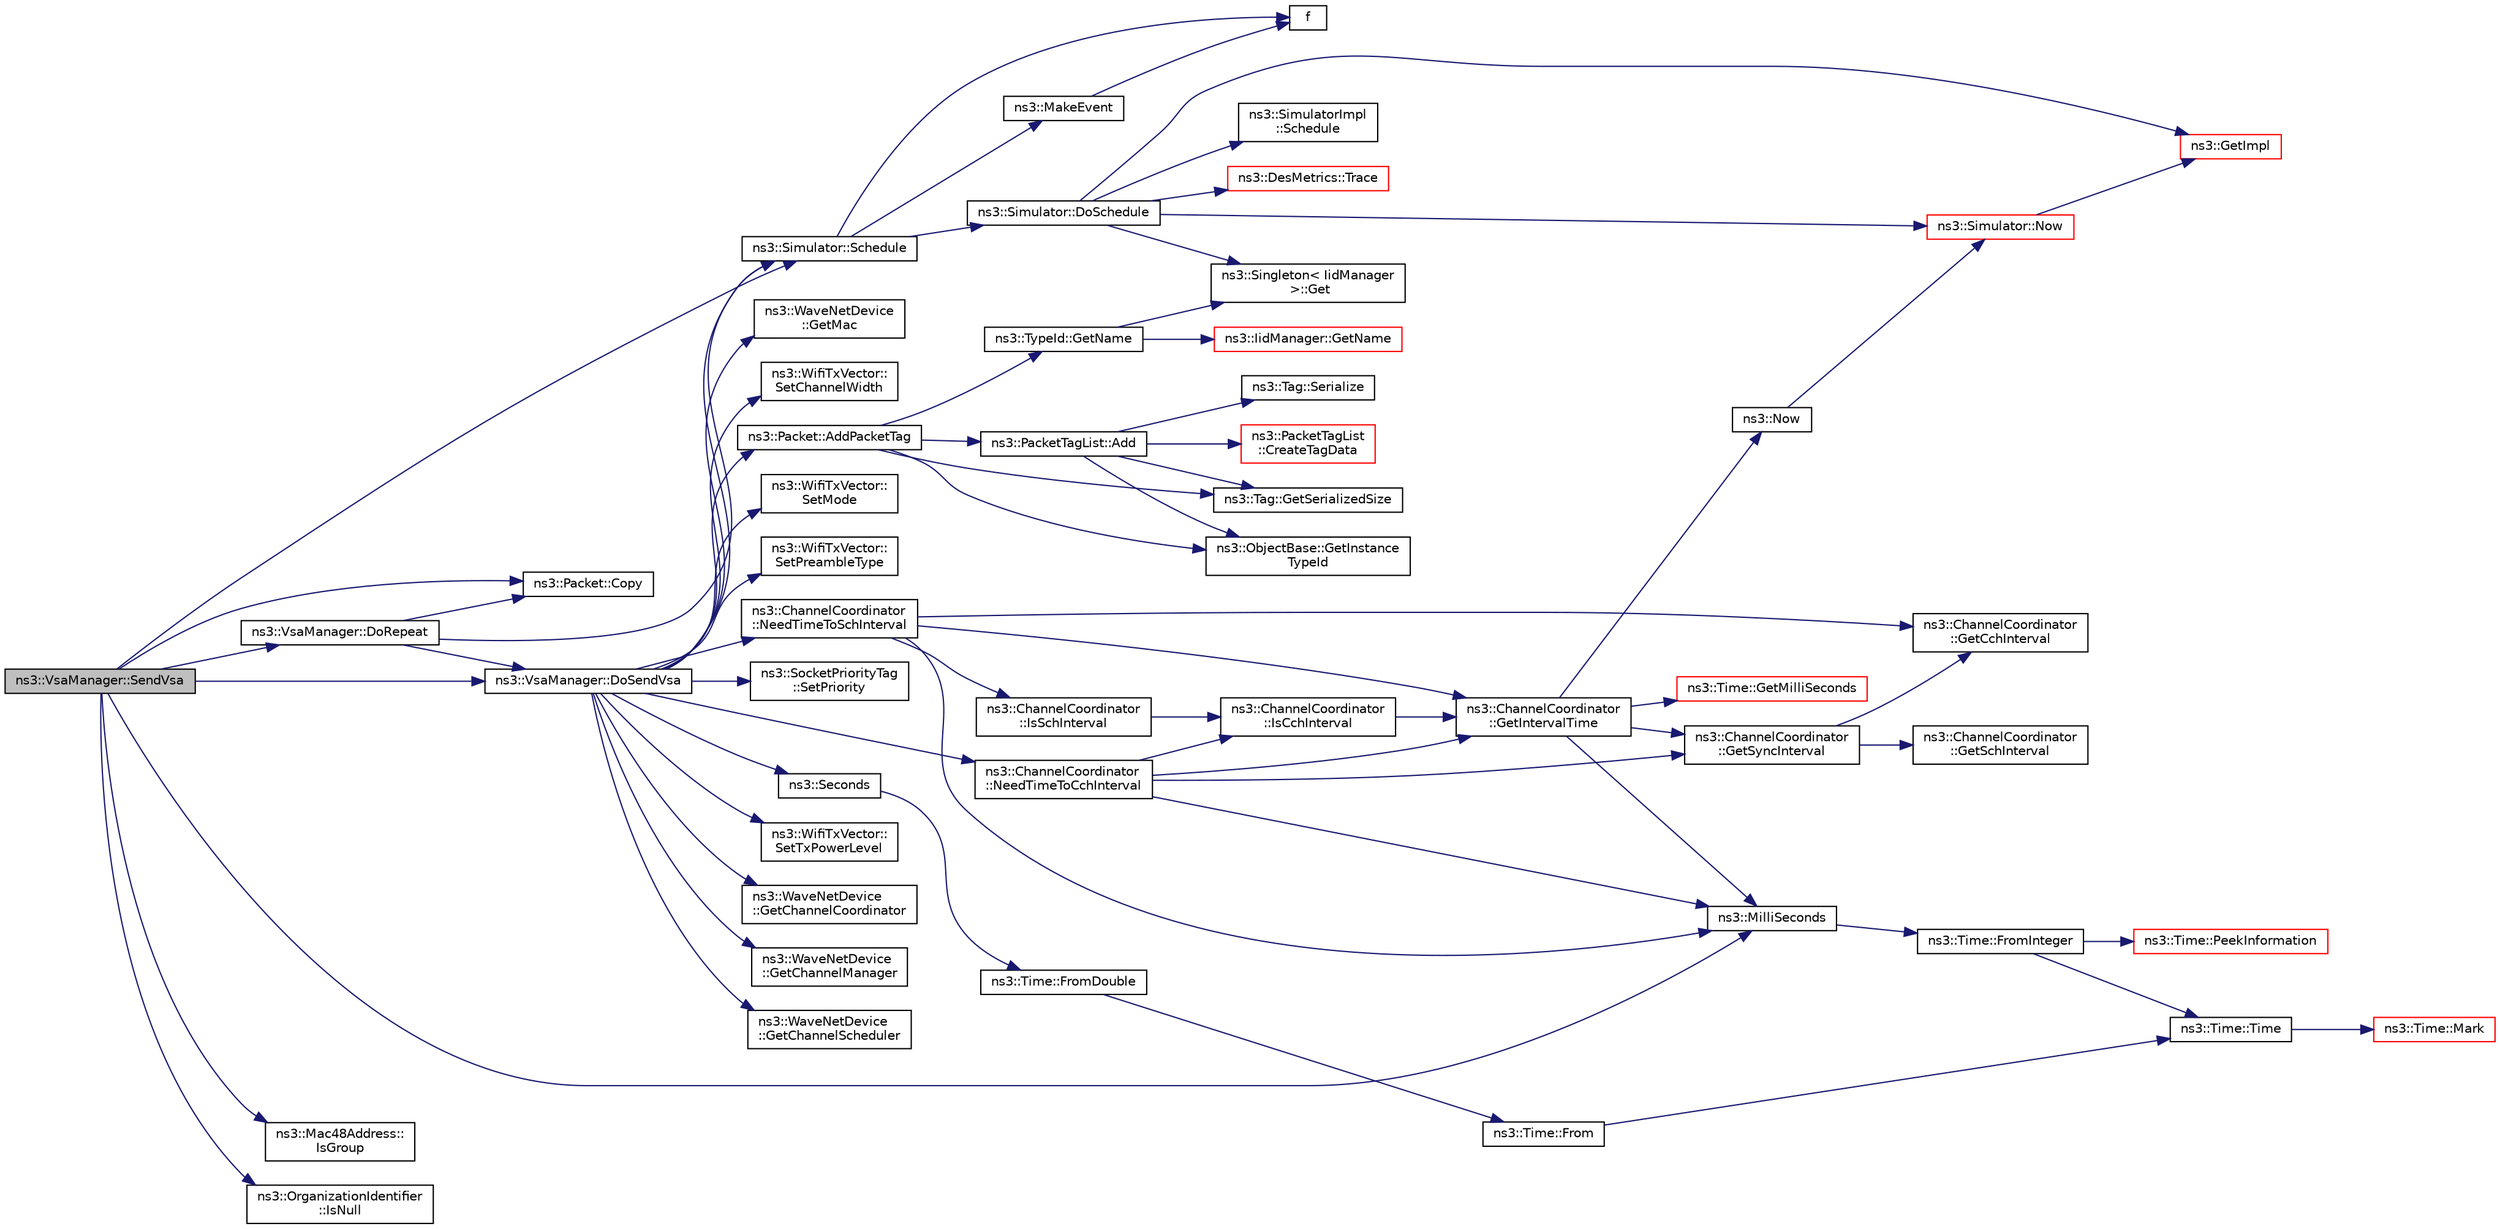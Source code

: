 digraph "ns3::VsaManager::SendVsa"
{
 // LATEX_PDF_SIZE
  edge [fontname="Helvetica",fontsize="10",labelfontname="Helvetica",labelfontsize="10"];
  node [fontname="Helvetica",fontsize="10",shape=record];
  rankdir="LR";
  Node1 [label="ns3::VsaManager::SendVsa",height=0.2,width=0.4,color="black", fillcolor="grey75", style="filled", fontcolor="black",tooltip=" "];
  Node1 -> Node2 [color="midnightblue",fontsize="10",style="solid",fontname="Helvetica"];
  Node2 [label="ns3::Packet::Copy",height=0.2,width=0.4,color="black", fillcolor="white", style="filled",URL="$classns3_1_1_packet.html#afb38be706cfc761bc1c0591f595fc1b7",tooltip="performs a COW copy of the packet."];
  Node1 -> Node3 [color="midnightblue",fontsize="10",style="solid",fontname="Helvetica"];
  Node3 [label="ns3::VsaManager::DoRepeat",height=0.2,width=0.4,color="black", fillcolor="white", style="filled",URL="$classns3_1_1_vsa_manager.html#a5731f78c47436e8cb495052b1fe42f65",tooltip=" "];
  Node3 -> Node2 [color="midnightblue",fontsize="10",style="solid",fontname="Helvetica"];
  Node3 -> Node4 [color="midnightblue",fontsize="10",style="solid",fontname="Helvetica"];
  Node4 [label="ns3::VsaManager::DoSendVsa",height=0.2,width=0.4,color="black", fillcolor="white", style="filled",URL="$classns3_1_1_vsa_manager.html#a3d56f68f3b98bd45ccc6c56c9a6244db",tooltip=" "];
  Node4 -> Node5 [color="midnightblue",fontsize="10",style="solid",fontname="Helvetica"];
  Node5 [label="ns3::Packet::AddPacketTag",height=0.2,width=0.4,color="black", fillcolor="white", style="filled",URL="$classns3_1_1_packet.html#ac4a6bcd77e58bdc14c42a7d572d66cc9",tooltip="Add a packet tag."];
  Node5 -> Node6 [color="midnightblue",fontsize="10",style="solid",fontname="Helvetica"];
  Node6 [label="ns3::PacketTagList::Add",height=0.2,width=0.4,color="black", fillcolor="white", style="filled",URL="$classns3_1_1_packet_tag_list.html#af0d2442e29d24184d7c439f69977fbad",tooltip="Add a tag to the head of this branch."];
  Node6 -> Node7 [color="midnightblue",fontsize="10",style="solid",fontname="Helvetica"];
  Node7 [label="ns3::PacketTagList\l::CreateTagData",height=0.2,width=0.4,color="red", fillcolor="white", style="filled",URL="$classns3_1_1_packet_tag_list.html#abfab9cfb3a21336e2f7962cc51fcff94",tooltip="Allocate and construct a TagData struct, sizing the data area large enough to serialize dataSize byte..."];
  Node6 -> Node9 [color="midnightblue",fontsize="10",style="solid",fontname="Helvetica"];
  Node9 [label="ns3::ObjectBase::GetInstance\lTypeId",height=0.2,width=0.4,color="black", fillcolor="white", style="filled",URL="$classns3_1_1_object_base.html#abe5b43a6f5b99a92a4c3122db31f06fb",tooltip="Get the most derived TypeId for this Object."];
  Node6 -> Node10 [color="midnightblue",fontsize="10",style="solid",fontname="Helvetica"];
  Node10 [label="ns3::Tag::GetSerializedSize",height=0.2,width=0.4,color="black", fillcolor="white", style="filled",URL="$classns3_1_1_tag.html#a01c8efdea943fd8cce2ef5d4d67eefa6",tooltip=" "];
  Node6 -> Node11 [color="midnightblue",fontsize="10",style="solid",fontname="Helvetica"];
  Node11 [label="ns3::Tag::Serialize",height=0.2,width=0.4,color="black", fillcolor="white", style="filled",URL="$classns3_1_1_tag.html#ac9aa7c4f923da5d2c82de94690101dc3",tooltip=" "];
  Node5 -> Node9 [color="midnightblue",fontsize="10",style="solid",fontname="Helvetica"];
  Node5 -> Node12 [color="midnightblue",fontsize="10",style="solid",fontname="Helvetica"];
  Node12 [label="ns3::TypeId::GetName",height=0.2,width=0.4,color="black", fillcolor="white", style="filled",URL="$classns3_1_1_type_id.html#abc4965475a579c2afdc668d7a7d58374",tooltip="Get the name."];
  Node12 -> Node13 [color="midnightblue",fontsize="10",style="solid",fontname="Helvetica"];
  Node13 [label="ns3::Singleton\< IidManager\l \>::Get",height=0.2,width=0.4,color="black", fillcolor="white", style="filled",URL="$classns3_1_1_singleton.html#a80a2cd3c25a27ea72add7a9f7a141ffa",tooltip="Get a pointer to the singleton instance."];
  Node12 -> Node14 [color="midnightblue",fontsize="10",style="solid",fontname="Helvetica"];
  Node14 [label="ns3::IidManager::GetName",height=0.2,width=0.4,color="red", fillcolor="white", style="filled",URL="$classns3_1_1_iid_manager.html#a6658aaa8120efd885e98addb76a6f1d4",tooltip="Get the name of a type id."];
  Node5 -> Node10 [color="midnightblue",fontsize="10",style="solid",fontname="Helvetica"];
  Node4 -> Node16 [color="midnightblue",fontsize="10",style="solid",fontname="Helvetica"];
  Node16 [label="ns3::WaveNetDevice\l::GetChannelCoordinator",height=0.2,width=0.4,color="black", fillcolor="white", style="filled",URL="$classns3_1_1_wave_net_device.html#aa3edd1b02f0a039cd6e53d0d71139b77",tooltip=" "];
  Node4 -> Node17 [color="midnightblue",fontsize="10",style="solid",fontname="Helvetica"];
  Node17 [label="ns3::WaveNetDevice\l::GetChannelManager",height=0.2,width=0.4,color="black", fillcolor="white", style="filled",URL="$classns3_1_1_wave_net_device.html#a64134e2f80c9f38fc6f9f13a7a8de63d",tooltip=" "];
  Node4 -> Node18 [color="midnightblue",fontsize="10",style="solid",fontname="Helvetica"];
  Node18 [label="ns3::WaveNetDevice\l::GetChannelScheduler",height=0.2,width=0.4,color="black", fillcolor="white", style="filled",URL="$classns3_1_1_wave_net_device.html#abfc6c16de9e536eb1e2e832674676db4",tooltip=" "];
  Node4 -> Node19 [color="midnightblue",fontsize="10",style="solid",fontname="Helvetica"];
  Node19 [label="ns3::WaveNetDevice\l::GetMac",height=0.2,width=0.4,color="black", fillcolor="white", style="filled",URL="$classns3_1_1_wave_net_device.html#ac10a984970dc10b82558e0c856a56b0c",tooltip=" "];
  Node4 -> Node20 [color="midnightblue",fontsize="10",style="solid",fontname="Helvetica"];
  Node20 [label="ns3::ChannelCoordinator\l::NeedTimeToCchInterval",height=0.2,width=0.4,color="black", fillcolor="white", style="filled",URL="$classns3_1_1_channel_coordinator.html#a5e0fc3018ba8f647fe53c1a134a42204",tooltip=" "];
  Node20 -> Node21 [color="midnightblue",fontsize="10",style="solid",fontname="Helvetica"];
  Node21 [label="ns3::ChannelCoordinator\l::GetIntervalTime",height=0.2,width=0.4,color="black", fillcolor="white", style="filled",URL="$classns3_1_1_channel_coordinator.html#aec3dde7af6a59f98738086eaa3f2cf6c",tooltip=" "];
  Node21 -> Node22 [color="midnightblue",fontsize="10",style="solid",fontname="Helvetica"];
  Node22 [label="ns3::Time::GetMilliSeconds",height=0.2,width=0.4,color="red", fillcolor="white", style="filled",URL="$classns3_1_1_time.html#ad012aa15ec441ad811a09954f95e4a8d",tooltip="Get an approximation of the time stored in this instance in the indicated unit."];
  Node21 -> Node32 [color="midnightblue",fontsize="10",style="solid",fontname="Helvetica"];
  Node32 [label="ns3::ChannelCoordinator\l::GetSyncInterval",height=0.2,width=0.4,color="black", fillcolor="white", style="filled",URL="$classns3_1_1_channel_coordinator.html#a935a6b9e32f9d0e2dd7de741e9a60417",tooltip=" "];
  Node32 -> Node33 [color="midnightblue",fontsize="10",style="solid",fontname="Helvetica"];
  Node33 [label="ns3::ChannelCoordinator\l::GetCchInterval",height=0.2,width=0.4,color="black", fillcolor="white", style="filled",URL="$classns3_1_1_channel_coordinator.html#a0277118b1c55dd93f806b1e717a8bdc2",tooltip=" "];
  Node32 -> Node34 [color="midnightblue",fontsize="10",style="solid",fontname="Helvetica"];
  Node34 [label="ns3::ChannelCoordinator\l::GetSchInterval",height=0.2,width=0.4,color="black", fillcolor="white", style="filled",URL="$classns3_1_1_channel_coordinator.html#a5176d43ba4da00a310b5edb7fa22c80f",tooltip=" "];
  Node21 -> Node35 [color="midnightblue",fontsize="10",style="solid",fontname="Helvetica"];
  Node35 [label="ns3::MilliSeconds",height=0.2,width=0.4,color="black", fillcolor="white", style="filled",URL="$group__timecivil.html#gaf26127cf4571146b83a92ee18679c7a9",tooltip="Construct a Time in the indicated unit."];
  Node35 -> Node36 [color="midnightblue",fontsize="10",style="solid",fontname="Helvetica"];
  Node36 [label="ns3::Time::FromInteger",height=0.2,width=0.4,color="black", fillcolor="white", style="filled",URL="$classns3_1_1_time.html#a3e742c67b2764e75ff95f9b754d43fe9",tooltip="Create a Time equal to value in unit unit."];
  Node36 -> Node29 [color="midnightblue",fontsize="10",style="solid",fontname="Helvetica"];
  Node29 [label="ns3::Time::Time",height=0.2,width=0.4,color="black", fillcolor="white", style="filled",URL="$classns3_1_1_time.html#a8a39dc1b8cbbd7fe6d940e492d1b925e",tooltip="Default constructor, with value 0."];
  Node29 -> Node30 [color="midnightblue",fontsize="10",style="solid",fontname="Helvetica"];
  Node30 [label="ns3::Time::Mark",height=0.2,width=0.4,color="red", fillcolor="white", style="filled",URL="$classns3_1_1_time.html#aa7eef2a1119c1c4855d99f1e83d44c54",tooltip="Record a Time instance with the MarkedTimes."];
  Node36 -> Node24 [color="midnightblue",fontsize="10",style="solid",fontname="Helvetica"];
  Node24 [label="ns3::Time::PeekInformation",height=0.2,width=0.4,color="red", fillcolor="white", style="filled",URL="$classns3_1_1_time.html#a0b023c55c20582aa7c1781aacf128034",tooltip="Get the Information record for timeUnit for the current Resolution."];
  Node21 -> Node37 [color="midnightblue",fontsize="10",style="solid",fontname="Helvetica"];
  Node37 [label="ns3::Now",height=0.2,width=0.4,color="black", fillcolor="white", style="filled",URL="$group__simulator.html#gac3635e2e87f7ce316c89290ee1b01d0d",tooltip="create an ns3::Time instance which contains the current simulation time."];
  Node37 -> Node38 [color="midnightblue",fontsize="10",style="solid",fontname="Helvetica"];
  Node38 [label="ns3::Simulator::Now",height=0.2,width=0.4,color="red", fillcolor="white", style="filled",URL="$classns3_1_1_simulator.html#ac3178fa975b419f7875e7105be122800",tooltip="Return the current simulation virtual time."];
  Node38 -> Node39 [color="midnightblue",fontsize="10",style="solid",fontname="Helvetica"];
  Node39 [label="ns3::GetImpl",height=0.2,width=0.4,color="red", fillcolor="white", style="filled",URL="$group__simulator.html#ga42eb4eddad41528d4d99794a3dae3fd0",tooltip="Get the SimulatorImpl singleton."];
  Node20 -> Node32 [color="midnightblue",fontsize="10",style="solid",fontname="Helvetica"];
  Node20 -> Node84 [color="midnightblue",fontsize="10",style="solid",fontname="Helvetica"];
  Node84 [label="ns3::ChannelCoordinator\l::IsCchInterval",height=0.2,width=0.4,color="black", fillcolor="white", style="filled",URL="$classns3_1_1_channel_coordinator.html#afd434629c3045704c28599233d274207",tooltip=" "];
  Node84 -> Node21 [color="midnightblue",fontsize="10",style="solid",fontname="Helvetica"];
  Node20 -> Node35 [color="midnightblue",fontsize="10",style="solid",fontname="Helvetica"];
  Node4 -> Node85 [color="midnightblue",fontsize="10",style="solid",fontname="Helvetica"];
  Node85 [label="ns3::ChannelCoordinator\l::NeedTimeToSchInterval",height=0.2,width=0.4,color="black", fillcolor="white", style="filled",URL="$classns3_1_1_channel_coordinator.html#aa5a3e0ac4a379770f13464590a89b2cc",tooltip=" "];
  Node85 -> Node33 [color="midnightblue",fontsize="10",style="solid",fontname="Helvetica"];
  Node85 -> Node21 [color="midnightblue",fontsize="10",style="solid",fontname="Helvetica"];
  Node85 -> Node86 [color="midnightblue",fontsize="10",style="solid",fontname="Helvetica"];
  Node86 [label="ns3::ChannelCoordinator\l::IsSchInterval",height=0.2,width=0.4,color="black", fillcolor="white", style="filled",URL="$classns3_1_1_channel_coordinator.html#a616c72fcc04a18398149265d7324bf95",tooltip=" "];
  Node86 -> Node84 [color="midnightblue",fontsize="10",style="solid",fontname="Helvetica"];
  Node85 -> Node35 [color="midnightblue",fontsize="10",style="solid",fontname="Helvetica"];
  Node4 -> Node87 [color="midnightblue",fontsize="10",style="solid",fontname="Helvetica"];
  Node87 [label="ns3::Simulator::Schedule",height=0.2,width=0.4,color="black", fillcolor="white", style="filled",URL="$classns3_1_1_simulator.html#a3da7d28335c8ac0e3e86781f766df241",tooltip="Schedule an event to expire after delay."];
  Node87 -> Node88 [color="midnightblue",fontsize="10",style="solid",fontname="Helvetica"];
  Node88 [label="ns3::Simulator::DoSchedule",height=0.2,width=0.4,color="black", fillcolor="white", style="filled",URL="$classns3_1_1_simulator.html#a47af23973938819bdc89cb2807e09ed5",tooltip="Implementation of the various Schedule methods."];
  Node88 -> Node13 [color="midnightblue",fontsize="10",style="solid",fontname="Helvetica"];
  Node88 -> Node39 [color="midnightblue",fontsize="10",style="solid",fontname="Helvetica"];
  Node88 -> Node38 [color="midnightblue",fontsize="10",style="solid",fontname="Helvetica"];
  Node88 -> Node89 [color="midnightblue",fontsize="10",style="solid",fontname="Helvetica"];
  Node89 [label="ns3::SimulatorImpl\l::Schedule",height=0.2,width=0.4,color="black", fillcolor="white", style="filled",URL="$classns3_1_1_simulator_impl.html#a24eac97ca7dc0e64162e3596064cfb5c",tooltip="Schedule a future event execution (in the same context)."];
  Node88 -> Node90 [color="midnightblue",fontsize="10",style="solid",fontname="Helvetica"];
  Node90 [label="ns3::DesMetrics::Trace",height=0.2,width=0.4,color="red", fillcolor="white", style="filled",URL="$classns3_1_1_des_metrics.html#ab7c6c097412d0398affbc9f8d2643160",tooltip="Trace an event to self at the time it is scheduled."];
  Node87 -> Node97 [color="midnightblue",fontsize="10",style="solid",fontname="Helvetica"];
  Node97 [label="f",height=0.2,width=0.4,color="black", fillcolor="white", style="filled",URL="$80211b_8c.html#ae7ffc1a8f84fa47a0812b2f2b9627132",tooltip=" "];
  Node87 -> Node98 [color="midnightblue",fontsize="10",style="solid",fontname="Helvetica"];
  Node98 [label="ns3::MakeEvent",height=0.2,width=0.4,color="black", fillcolor="white", style="filled",URL="$group__makeeventfnptr.html#ga289a28a2497c18a9bd299e5e2014094b",tooltip="Make an EventImpl from a function pointer taking varying numbers of arguments."];
  Node98 -> Node97 [color="midnightblue",fontsize="10",style="solid",fontname="Helvetica"];
  Node4 -> Node99 [color="midnightblue",fontsize="10",style="solid",fontname="Helvetica"];
  Node99 [label="ns3::Seconds",height=0.2,width=0.4,color="black", fillcolor="white", style="filled",URL="$group__timecivil.html#ga33c34b816f8ff6628e33d5c8e9713b9e",tooltip="Construct a Time in the indicated unit."];
  Node99 -> Node27 [color="midnightblue",fontsize="10",style="solid",fontname="Helvetica"];
  Node27 [label="ns3::Time::FromDouble",height=0.2,width=0.4,color="black", fillcolor="white", style="filled",URL="$classns3_1_1_time.html#a60e845f4a74e62495b86356afe604cb4",tooltip="Create a Time equal to value in unit unit."];
  Node27 -> Node28 [color="midnightblue",fontsize="10",style="solid",fontname="Helvetica"];
  Node28 [label="ns3::Time::From",height=0.2,width=0.4,color="black", fillcolor="white", style="filled",URL="$classns3_1_1_time.html#a34e4acc13d0e08cc8cb9cd3b838b9baf",tooltip="Create a Time in the current unit."];
  Node28 -> Node29 [color="midnightblue",fontsize="10",style="solid",fontname="Helvetica"];
  Node4 -> Node100 [color="midnightblue",fontsize="10",style="solid",fontname="Helvetica"];
  Node100 [label="ns3::WifiTxVector::\lSetChannelWidth",height=0.2,width=0.4,color="black", fillcolor="white", style="filled",URL="$classns3_1_1_wifi_tx_vector.html#a2bd711576c12a747bc3a800ef4cc0a5b",tooltip="Sets the selected channelWidth (in MHz)"];
  Node4 -> Node101 [color="midnightblue",fontsize="10",style="solid",fontname="Helvetica"];
  Node101 [label="ns3::WifiTxVector::\lSetMode",height=0.2,width=0.4,color="black", fillcolor="white", style="filled",URL="$classns3_1_1_wifi_tx_vector.html#af39f17fec348c22f8c963bcb6bb5fc53",tooltip="Sets the selected payload transmission mode."];
  Node4 -> Node102 [color="midnightblue",fontsize="10",style="solid",fontname="Helvetica"];
  Node102 [label="ns3::WifiTxVector::\lSetPreambleType",height=0.2,width=0.4,color="black", fillcolor="white", style="filled",URL="$classns3_1_1_wifi_tx_vector.html#afa5117513e1a7bfa717c3d7556192525",tooltip="Sets the preamble type."];
  Node4 -> Node103 [color="midnightblue",fontsize="10",style="solid",fontname="Helvetica"];
  Node103 [label="ns3::SocketPriorityTag\l::SetPriority",height=0.2,width=0.4,color="black", fillcolor="white", style="filled",URL="$classns3_1_1_socket_priority_tag.html#aca4be6f3e7c133189a76171488be5cf4",tooltip="Set the tag's priority."];
  Node4 -> Node104 [color="midnightblue",fontsize="10",style="solid",fontname="Helvetica"];
  Node104 [label="ns3::WifiTxVector::\lSetTxPowerLevel",height=0.2,width=0.4,color="black", fillcolor="white", style="filled",URL="$classns3_1_1_wifi_tx_vector.html#a25743cd89a5cb95ec22a9e584fa044f3",tooltip="Sets the selected transmission power level."];
  Node3 -> Node87 [color="midnightblue",fontsize="10",style="solid",fontname="Helvetica"];
  Node1 -> Node4 [color="midnightblue",fontsize="10",style="solid",fontname="Helvetica"];
  Node1 -> Node105 [color="midnightblue",fontsize="10",style="solid",fontname="Helvetica"];
  Node105 [label="ns3::Mac48Address::\lIsGroup",height=0.2,width=0.4,color="black", fillcolor="white", style="filled",URL="$classns3_1_1_mac48_address.html#a56fbd59ebf507db02609a1e77c7c4656",tooltip=" "];
  Node1 -> Node106 [color="midnightblue",fontsize="10",style="solid",fontname="Helvetica"];
  Node106 [label="ns3::OrganizationIdentifier\l::IsNull",height=0.2,width=0.4,color="black", fillcolor="white", style="filled",URL="$classns3_1_1_organization_identifier.html#a901ce419718dd00f00c840d607cca199",tooltip=" "];
  Node1 -> Node35 [color="midnightblue",fontsize="10",style="solid",fontname="Helvetica"];
  Node1 -> Node87 [color="midnightblue",fontsize="10",style="solid",fontname="Helvetica"];
}

